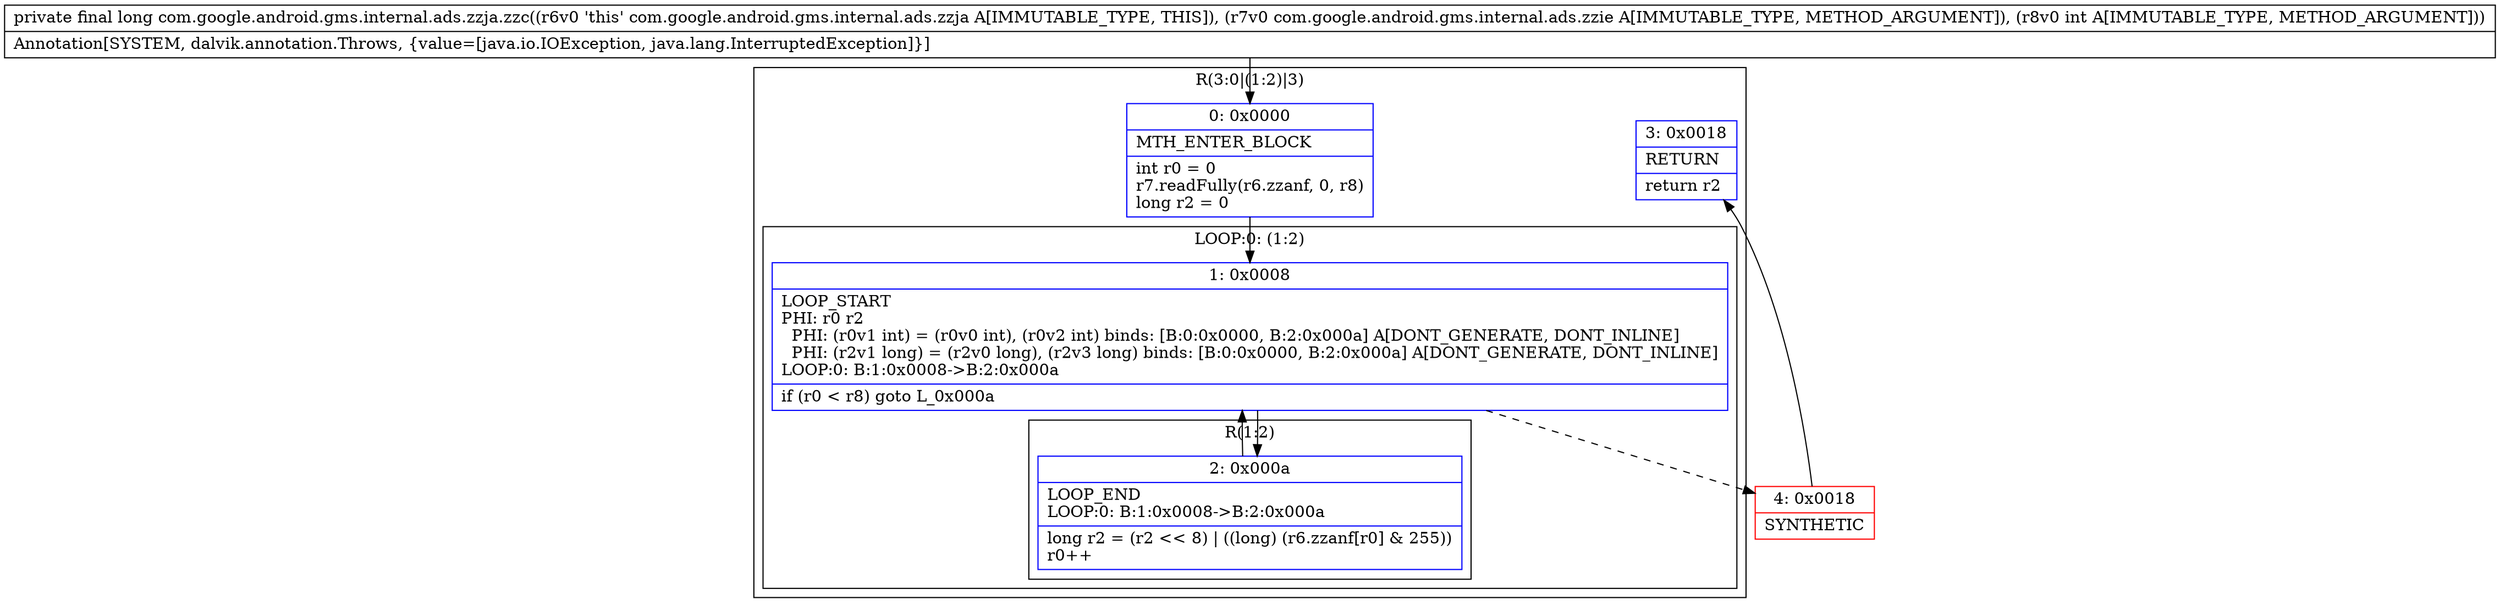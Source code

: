 digraph "CFG forcom.google.android.gms.internal.ads.zzja.zzc(Lcom\/google\/android\/gms\/internal\/ads\/zzie;I)J" {
subgraph cluster_Region_1252767347 {
label = "R(3:0|(1:2)|3)";
node [shape=record,color=blue];
Node_0 [shape=record,label="{0\:\ 0x0000|MTH_ENTER_BLOCK\l|int r0 = 0\lr7.readFully(r6.zzanf, 0, r8)\llong r2 = 0\l}"];
subgraph cluster_LoopRegion_893879268 {
label = "LOOP:0: (1:2)";
node [shape=record,color=blue];
Node_1 [shape=record,label="{1\:\ 0x0008|LOOP_START\lPHI: r0 r2 \l  PHI: (r0v1 int) = (r0v0 int), (r0v2 int) binds: [B:0:0x0000, B:2:0x000a] A[DONT_GENERATE, DONT_INLINE]\l  PHI: (r2v1 long) = (r2v0 long), (r2v3 long) binds: [B:0:0x0000, B:2:0x000a] A[DONT_GENERATE, DONT_INLINE]\lLOOP:0: B:1:0x0008\-\>B:2:0x000a\l|if (r0 \< r8) goto L_0x000a\l}"];
subgraph cluster_Region_453926786 {
label = "R(1:2)";
node [shape=record,color=blue];
Node_2 [shape=record,label="{2\:\ 0x000a|LOOP_END\lLOOP:0: B:1:0x0008\-\>B:2:0x000a\l|long r2 = (r2 \<\< 8) \| ((long) (r6.zzanf[r0] & 255))\lr0++\l}"];
}
}
Node_3 [shape=record,label="{3\:\ 0x0018|RETURN\l|return r2\l}"];
}
Node_4 [shape=record,color=red,label="{4\:\ 0x0018|SYNTHETIC\l}"];
MethodNode[shape=record,label="{private final long com.google.android.gms.internal.ads.zzja.zzc((r6v0 'this' com.google.android.gms.internal.ads.zzja A[IMMUTABLE_TYPE, THIS]), (r7v0 com.google.android.gms.internal.ads.zzie A[IMMUTABLE_TYPE, METHOD_ARGUMENT]), (r8v0 int A[IMMUTABLE_TYPE, METHOD_ARGUMENT]))  | Annotation[SYSTEM, dalvik.annotation.Throws, \{value=[java.io.IOException, java.lang.InterruptedException]\}]\l}"];
MethodNode -> Node_0;
Node_0 -> Node_1;
Node_1 -> Node_2;
Node_1 -> Node_4[style=dashed];
Node_2 -> Node_1;
Node_4 -> Node_3;
}

